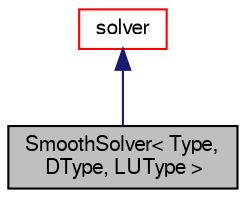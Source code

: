 digraph "SmoothSolver&lt; Type, DType, LUType &gt;"
{
  bgcolor="transparent";
  edge [fontname="FreeSans",fontsize="10",labelfontname="FreeSans",labelfontsize="10"];
  node [fontname="FreeSans",fontsize="10",shape=record];
  Node1 [label="SmoothSolver\< Type,\l DType, LUType \>",height=0.2,width=0.4,color="black", fillcolor="grey75", style="filled" fontcolor="black"];
  Node2 -> Node1 [dir="back",color="midnightblue",fontsize="10",style="solid",fontname="FreeSans"];
  Node2 [label="solver",height=0.2,width=0.4,color="red",URL="$a02312.html",tooltip="Abstract base-class for LduMatrix solvers. "];
}
